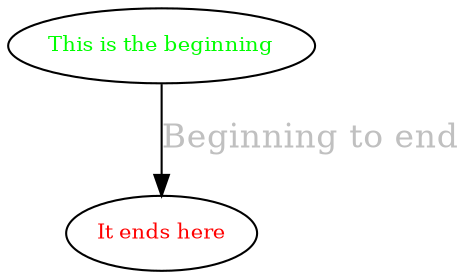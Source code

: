 digraph MyGraph {
  begin [label="This is the beginning",fontcolor=green,fontsize=10]
  end [label="It ends here",fontcolor=red,fontsize=10]
  begin -> end [label="Beginning to end",fontcolor=gray,fontsize=16]
}